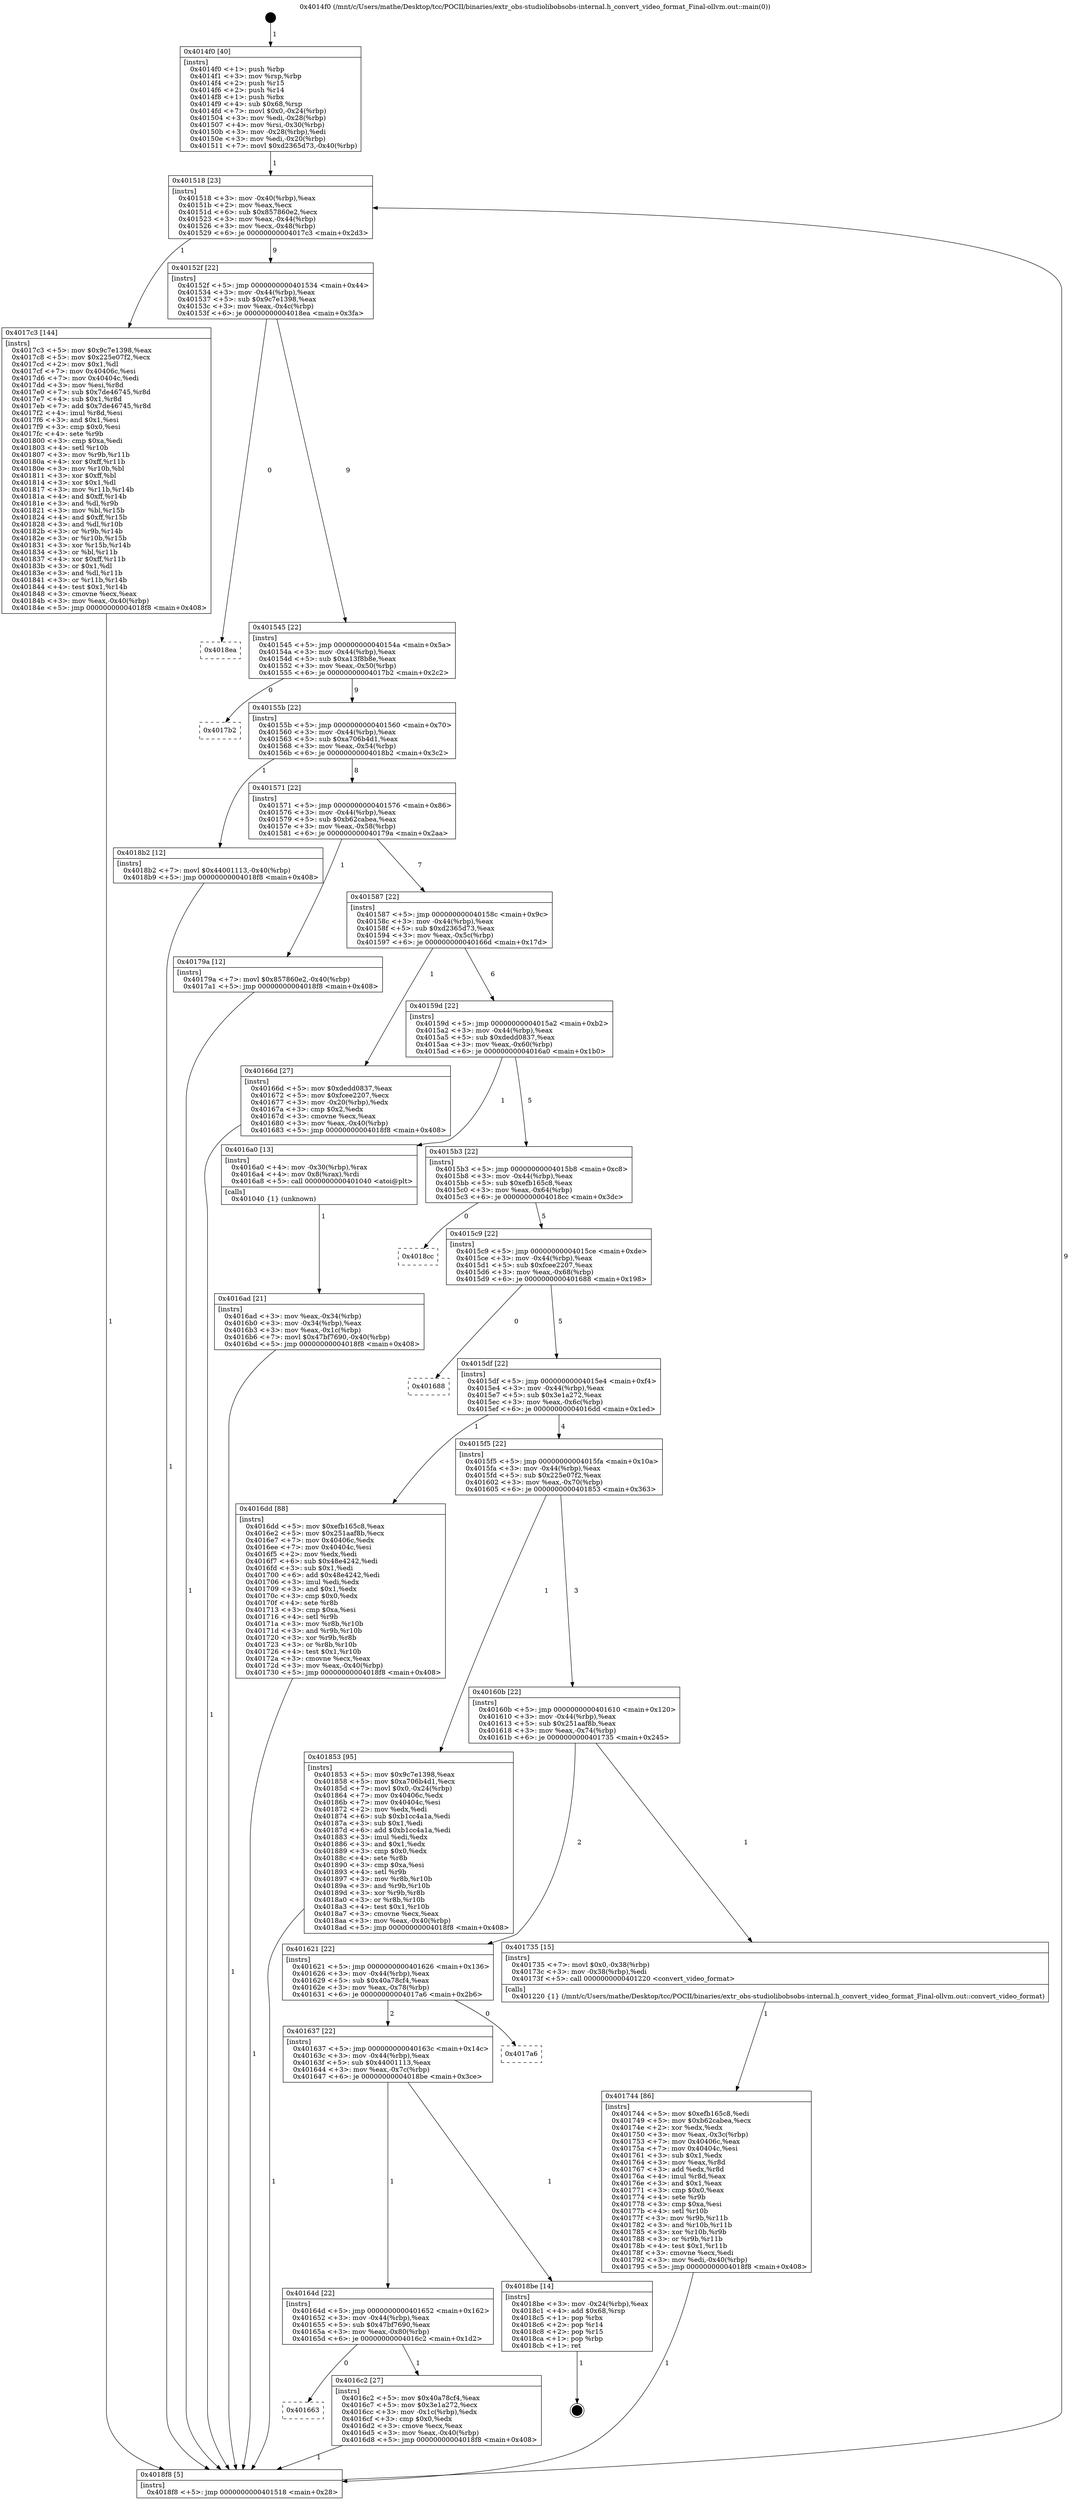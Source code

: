 digraph "0x4014f0" {
  label = "0x4014f0 (/mnt/c/Users/mathe/Desktop/tcc/POCII/binaries/extr_obs-studiolibobsobs-internal.h_convert_video_format_Final-ollvm.out::main(0))"
  labelloc = "t"
  node[shape=record]

  Entry [label="",width=0.3,height=0.3,shape=circle,fillcolor=black,style=filled]
  "0x401518" [label="{
     0x401518 [23]\l
     | [instrs]\l
     &nbsp;&nbsp;0x401518 \<+3\>: mov -0x40(%rbp),%eax\l
     &nbsp;&nbsp;0x40151b \<+2\>: mov %eax,%ecx\l
     &nbsp;&nbsp;0x40151d \<+6\>: sub $0x857860e2,%ecx\l
     &nbsp;&nbsp;0x401523 \<+3\>: mov %eax,-0x44(%rbp)\l
     &nbsp;&nbsp;0x401526 \<+3\>: mov %ecx,-0x48(%rbp)\l
     &nbsp;&nbsp;0x401529 \<+6\>: je 00000000004017c3 \<main+0x2d3\>\l
  }"]
  "0x4017c3" [label="{
     0x4017c3 [144]\l
     | [instrs]\l
     &nbsp;&nbsp;0x4017c3 \<+5\>: mov $0x9c7e1398,%eax\l
     &nbsp;&nbsp;0x4017c8 \<+5\>: mov $0x225e07f2,%ecx\l
     &nbsp;&nbsp;0x4017cd \<+2\>: mov $0x1,%dl\l
     &nbsp;&nbsp;0x4017cf \<+7\>: mov 0x40406c,%esi\l
     &nbsp;&nbsp;0x4017d6 \<+7\>: mov 0x40404c,%edi\l
     &nbsp;&nbsp;0x4017dd \<+3\>: mov %esi,%r8d\l
     &nbsp;&nbsp;0x4017e0 \<+7\>: sub $0x7de46745,%r8d\l
     &nbsp;&nbsp;0x4017e7 \<+4\>: sub $0x1,%r8d\l
     &nbsp;&nbsp;0x4017eb \<+7\>: add $0x7de46745,%r8d\l
     &nbsp;&nbsp;0x4017f2 \<+4\>: imul %r8d,%esi\l
     &nbsp;&nbsp;0x4017f6 \<+3\>: and $0x1,%esi\l
     &nbsp;&nbsp;0x4017f9 \<+3\>: cmp $0x0,%esi\l
     &nbsp;&nbsp;0x4017fc \<+4\>: sete %r9b\l
     &nbsp;&nbsp;0x401800 \<+3\>: cmp $0xa,%edi\l
     &nbsp;&nbsp;0x401803 \<+4\>: setl %r10b\l
     &nbsp;&nbsp;0x401807 \<+3\>: mov %r9b,%r11b\l
     &nbsp;&nbsp;0x40180a \<+4\>: xor $0xff,%r11b\l
     &nbsp;&nbsp;0x40180e \<+3\>: mov %r10b,%bl\l
     &nbsp;&nbsp;0x401811 \<+3\>: xor $0xff,%bl\l
     &nbsp;&nbsp;0x401814 \<+3\>: xor $0x1,%dl\l
     &nbsp;&nbsp;0x401817 \<+3\>: mov %r11b,%r14b\l
     &nbsp;&nbsp;0x40181a \<+4\>: and $0xff,%r14b\l
     &nbsp;&nbsp;0x40181e \<+3\>: and %dl,%r9b\l
     &nbsp;&nbsp;0x401821 \<+3\>: mov %bl,%r15b\l
     &nbsp;&nbsp;0x401824 \<+4\>: and $0xff,%r15b\l
     &nbsp;&nbsp;0x401828 \<+3\>: and %dl,%r10b\l
     &nbsp;&nbsp;0x40182b \<+3\>: or %r9b,%r14b\l
     &nbsp;&nbsp;0x40182e \<+3\>: or %r10b,%r15b\l
     &nbsp;&nbsp;0x401831 \<+3\>: xor %r15b,%r14b\l
     &nbsp;&nbsp;0x401834 \<+3\>: or %bl,%r11b\l
     &nbsp;&nbsp;0x401837 \<+4\>: xor $0xff,%r11b\l
     &nbsp;&nbsp;0x40183b \<+3\>: or $0x1,%dl\l
     &nbsp;&nbsp;0x40183e \<+3\>: and %dl,%r11b\l
     &nbsp;&nbsp;0x401841 \<+3\>: or %r11b,%r14b\l
     &nbsp;&nbsp;0x401844 \<+4\>: test $0x1,%r14b\l
     &nbsp;&nbsp;0x401848 \<+3\>: cmovne %ecx,%eax\l
     &nbsp;&nbsp;0x40184b \<+3\>: mov %eax,-0x40(%rbp)\l
     &nbsp;&nbsp;0x40184e \<+5\>: jmp 00000000004018f8 \<main+0x408\>\l
  }"]
  "0x40152f" [label="{
     0x40152f [22]\l
     | [instrs]\l
     &nbsp;&nbsp;0x40152f \<+5\>: jmp 0000000000401534 \<main+0x44\>\l
     &nbsp;&nbsp;0x401534 \<+3\>: mov -0x44(%rbp),%eax\l
     &nbsp;&nbsp;0x401537 \<+5\>: sub $0x9c7e1398,%eax\l
     &nbsp;&nbsp;0x40153c \<+3\>: mov %eax,-0x4c(%rbp)\l
     &nbsp;&nbsp;0x40153f \<+6\>: je 00000000004018ea \<main+0x3fa\>\l
  }"]
  Exit [label="",width=0.3,height=0.3,shape=circle,fillcolor=black,style=filled,peripheries=2]
  "0x4018ea" [label="{
     0x4018ea\l
  }", style=dashed]
  "0x401545" [label="{
     0x401545 [22]\l
     | [instrs]\l
     &nbsp;&nbsp;0x401545 \<+5\>: jmp 000000000040154a \<main+0x5a\>\l
     &nbsp;&nbsp;0x40154a \<+3\>: mov -0x44(%rbp),%eax\l
     &nbsp;&nbsp;0x40154d \<+5\>: sub $0xa13f8b8e,%eax\l
     &nbsp;&nbsp;0x401552 \<+3\>: mov %eax,-0x50(%rbp)\l
     &nbsp;&nbsp;0x401555 \<+6\>: je 00000000004017b2 \<main+0x2c2\>\l
  }"]
  "0x401744" [label="{
     0x401744 [86]\l
     | [instrs]\l
     &nbsp;&nbsp;0x401744 \<+5\>: mov $0xefb165c8,%edi\l
     &nbsp;&nbsp;0x401749 \<+5\>: mov $0xb62cabea,%ecx\l
     &nbsp;&nbsp;0x40174e \<+2\>: xor %edx,%edx\l
     &nbsp;&nbsp;0x401750 \<+3\>: mov %eax,-0x3c(%rbp)\l
     &nbsp;&nbsp;0x401753 \<+7\>: mov 0x40406c,%eax\l
     &nbsp;&nbsp;0x40175a \<+7\>: mov 0x40404c,%esi\l
     &nbsp;&nbsp;0x401761 \<+3\>: sub $0x1,%edx\l
     &nbsp;&nbsp;0x401764 \<+3\>: mov %eax,%r8d\l
     &nbsp;&nbsp;0x401767 \<+3\>: add %edx,%r8d\l
     &nbsp;&nbsp;0x40176a \<+4\>: imul %r8d,%eax\l
     &nbsp;&nbsp;0x40176e \<+3\>: and $0x1,%eax\l
     &nbsp;&nbsp;0x401771 \<+3\>: cmp $0x0,%eax\l
     &nbsp;&nbsp;0x401774 \<+4\>: sete %r9b\l
     &nbsp;&nbsp;0x401778 \<+3\>: cmp $0xa,%esi\l
     &nbsp;&nbsp;0x40177b \<+4\>: setl %r10b\l
     &nbsp;&nbsp;0x40177f \<+3\>: mov %r9b,%r11b\l
     &nbsp;&nbsp;0x401782 \<+3\>: and %r10b,%r11b\l
     &nbsp;&nbsp;0x401785 \<+3\>: xor %r10b,%r9b\l
     &nbsp;&nbsp;0x401788 \<+3\>: or %r9b,%r11b\l
     &nbsp;&nbsp;0x40178b \<+4\>: test $0x1,%r11b\l
     &nbsp;&nbsp;0x40178f \<+3\>: cmovne %ecx,%edi\l
     &nbsp;&nbsp;0x401792 \<+3\>: mov %edi,-0x40(%rbp)\l
     &nbsp;&nbsp;0x401795 \<+5\>: jmp 00000000004018f8 \<main+0x408\>\l
  }"]
  "0x4017b2" [label="{
     0x4017b2\l
  }", style=dashed]
  "0x40155b" [label="{
     0x40155b [22]\l
     | [instrs]\l
     &nbsp;&nbsp;0x40155b \<+5\>: jmp 0000000000401560 \<main+0x70\>\l
     &nbsp;&nbsp;0x401560 \<+3\>: mov -0x44(%rbp),%eax\l
     &nbsp;&nbsp;0x401563 \<+5\>: sub $0xa706b4d1,%eax\l
     &nbsp;&nbsp;0x401568 \<+3\>: mov %eax,-0x54(%rbp)\l
     &nbsp;&nbsp;0x40156b \<+6\>: je 00000000004018b2 \<main+0x3c2\>\l
  }"]
  "0x401663" [label="{
     0x401663\l
  }", style=dashed]
  "0x4018b2" [label="{
     0x4018b2 [12]\l
     | [instrs]\l
     &nbsp;&nbsp;0x4018b2 \<+7\>: movl $0x44001113,-0x40(%rbp)\l
     &nbsp;&nbsp;0x4018b9 \<+5\>: jmp 00000000004018f8 \<main+0x408\>\l
  }"]
  "0x401571" [label="{
     0x401571 [22]\l
     | [instrs]\l
     &nbsp;&nbsp;0x401571 \<+5\>: jmp 0000000000401576 \<main+0x86\>\l
     &nbsp;&nbsp;0x401576 \<+3\>: mov -0x44(%rbp),%eax\l
     &nbsp;&nbsp;0x401579 \<+5\>: sub $0xb62cabea,%eax\l
     &nbsp;&nbsp;0x40157e \<+3\>: mov %eax,-0x58(%rbp)\l
     &nbsp;&nbsp;0x401581 \<+6\>: je 000000000040179a \<main+0x2aa\>\l
  }"]
  "0x4016c2" [label="{
     0x4016c2 [27]\l
     | [instrs]\l
     &nbsp;&nbsp;0x4016c2 \<+5\>: mov $0x40a78cf4,%eax\l
     &nbsp;&nbsp;0x4016c7 \<+5\>: mov $0x3e1a272,%ecx\l
     &nbsp;&nbsp;0x4016cc \<+3\>: mov -0x1c(%rbp),%edx\l
     &nbsp;&nbsp;0x4016cf \<+3\>: cmp $0x0,%edx\l
     &nbsp;&nbsp;0x4016d2 \<+3\>: cmove %ecx,%eax\l
     &nbsp;&nbsp;0x4016d5 \<+3\>: mov %eax,-0x40(%rbp)\l
     &nbsp;&nbsp;0x4016d8 \<+5\>: jmp 00000000004018f8 \<main+0x408\>\l
  }"]
  "0x40179a" [label="{
     0x40179a [12]\l
     | [instrs]\l
     &nbsp;&nbsp;0x40179a \<+7\>: movl $0x857860e2,-0x40(%rbp)\l
     &nbsp;&nbsp;0x4017a1 \<+5\>: jmp 00000000004018f8 \<main+0x408\>\l
  }"]
  "0x401587" [label="{
     0x401587 [22]\l
     | [instrs]\l
     &nbsp;&nbsp;0x401587 \<+5\>: jmp 000000000040158c \<main+0x9c\>\l
     &nbsp;&nbsp;0x40158c \<+3\>: mov -0x44(%rbp),%eax\l
     &nbsp;&nbsp;0x40158f \<+5\>: sub $0xd2365d73,%eax\l
     &nbsp;&nbsp;0x401594 \<+3\>: mov %eax,-0x5c(%rbp)\l
     &nbsp;&nbsp;0x401597 \<+6\>: je 000000000040166d \<main+0x17d\>\l
  }"]
  "0x40164d" [label="{
     0x40164d [22]\l
     | [instrs]\l
     &nbsp;&nbsp;0x40164d \<+5\>: jmp 0000000000401652 \<main+0x162\>\l
     &nbsp;&nbsp;0x401652 \<+3\>: mov -0x44(%rbp),%eax\l
     &nbsp;&nbsp;0x401655 \<+5\>: sub $0x47bf7690,%eax\l
     &nbsp;&nbsp;0x40165a \<+3\>: mov %eax,-0x80(%rbp)\l
     &nbsp;&nbsp;0x40165d \<+6\>: je 00000000004016c2 \<main+0x1d2\>\l
  }"]
  "0x40166d" [label="{
     0x40166d [27]\l
     | [instrs]\l
     &nbsp;&nbsp;0x40166d \<+5\>: mov $0xdedd0837,%eax\l
     &nbsp;&nbsp;0x401672 \<+5\>: mov $0xfcee2207,%ecx\l
     &nbsp;&nbsp;0x401677 \<+3\>: mov -0x20(%rbp),%edx\l
     &nbsp;&nbsp;0x40167a \<+3\>: cmp $0x2,%edx\l
     &nbsp;&nbsp;0x40167d \<+3\>: cmovne %ecx,%eax\l
     &nbsp;&nbsp;0x401680 \<+3\>: mov %eax,-0x40(%rbp)\l
     &nbsp;&nbsp;0x401683 \<+5\>: jmp 00000000004018f8 \<main+0x408\>\l
  }"]
  "0x40159d" [label="{
     0x40159d [22]\l
     | [instrs]\l
     &nbsp;&nbsp;0x40159d \<+5\>: jmp 00000000004015a2 \<main+0xb2\>\l
     &nbsp;&nbsp;0x4015a2 \<+3\>: mov -0x44(%rbp),%eax\l
     &nbsp;&nbsp;0x4015a5 \<+5\>: sub $0xdedd0837,%eax\l
     &nbsp;&nbsp;0x4015aa \<+3\>: mov %eax,-0x60(%rbp)\l
     &nbsp;&nbsp;0x4015ad \<+6\>: je 00000000004016a0 \<main+0x1b0\>\l
  }"]
  "0x4018f8" [label="{
     0x4018f8 [5]\l
     | [instrs]\l
     &nbsp;&nbsp;0x4018f8 \<+5\>: jmp 0000000000401518 \<main+0x28\>\l
  }"]
  "0x4014f0" [label="{
     0x4014f0 [40]\l
     | [instrs]\l
     &nbsp;&nbsp;0x4014f0 \<+1\>: push %rbp\l
     &nbsp;&nbsp;0x4014f1 \<+3\>: mov %rsp,%rbp\l
     &nbsp;&nbsp;0x4014f4 \<+2\>: push %r15\l
     &nbsp;&nbsp;0x4014f6 \<+2\>: push %r14\l
     &nbsp;&nbsp;0x4014f8 \<+1\>: push %rbx\l
     &nbsp;&nbsp;0x4014f9 \<+4\>: sub $0x68,%rsp\l
     &nbsp;&nbsp;0x4014fd \<+7\>: movl $0x0,-0x24(%rbp)\l
     &nbsp;&nbsp;0x401504 \<+3\>: mov %edi,-0x28(%rbp)\l
     &nbsp;&nbsp;0x401507 \<+4\>: mov %rsi,-0x30(%rbp)\l
     &nbsp;&nbsp;0x40150b \<+3\>: mov -0x28(%rbp),%edi\l
     &nbsp;&nbsp;0x40150e \<+3\>: mov %edi,-0x20(%rbp)\l
     &nbsp;&nbsp;0x401511 \<+7\>: movl $0xd2365d73,-0x40(%rbp)\l
  }"]
  "0x4018be" [label="{
     0x4018be [14]\l
     | [instrs]\l
     &nbsp;&nbsp;0x4018be \<+3\>: mov -0x24(%rbp),%eax\l
     &nbsp;&nbsp;0x4018c1 \<+4\>: add $0x68,%rsp\l
     &nbsp;&nbsp;0x4018c5 \<+1\>: pop %rbx\l
     &nbsp;&nbsp;0x4018c6 \<+2\>: pop %r14\l
     &nbsp;&nbsp;0x4018c8 \<+2\>: pop %r15\l
     &nbsp;&nbsp;0x4018ca \<+1\>: pop %rbp\l
     &nbsp;&nbsp;0x4018cb \<+1\>: ret\l
  }"]
  "0x4016a0" [label="{
     0x4016a0 [13]\l
     | [instrs]\l
     &nbsp;&nbsp;0x4016a0 \<+4\>: mov -0x30(%rbp),%rax\l
     &nbsp;&nbsp;0x4016a4 \<+4\>: mov 0x8(%rax),%rdi\l
     &nbsp;&nbsp;0x4016a8 \<+5\>: call 0000000000401040 \<atoi@plt\>\l
     | [calls]\l
     &nbsp;&nbsp;0x401040 \{1\} (unknown)\l
  }"]
  "0x4015b3" [label="{
     0x4015b3 [22]\l
     | [instrs]\l
     &nbsp;&nbsp;0x4015b3 \<+5\>: jmp 00000000004015b8 \<main+0xc8\>\l
     &nbsp;&nbsp;0x4015b8 \<+3\>: mov -0x44(%rbp),%eax\l
     &nbsp;&nbsp;0x4015bb \<+5\>: sub $0xefb165c8,%eax\l
     &nbsp;&nbsp;0x4015c0 \<+3\>: mov %eax,-0x64(%rbp)\l
     &nbsp;&nbsp;0x4015c3 \<+6\>: je 00000000004018cc \<main+0x3dc\>\l
  }"]
  "0x4016ad" [label="{
     0x4016ad [21]\l
     | [instrs]\l
     &nbsp;&nbsp;0x4016ad \<+3\>: mov %eax,-0x34(%rbp)\l
     &nbsp;&nbsp;0x4016b0 \<+3\>: mov -0x34(%rbp),%eax\l
     &nbsp;&nbsp;0x4016b3 \<+3\>: mov %eax,-0x1c(%rbp)\l
     &nbsp;&nbsp;0x4016b6 \<+7\>: movl $0x47bf7690,-0x40(%rbp)\l
     &nbsp;&nbsp;0x4016bd \<+5\>: jmp 00000000004018f8 \<main+0x408\>\l
  }"]
  "0x401637" [label="{
     0x401637 [22]\l
     | [instrs]\l
     &nbsp;&nbsp;0x401637 \<+5\>: jmp 000000000040163c \<main+0x14c\>\l
     &nbsp;&nbsp;0x40163c \<+3\>: mov -0x44(%rbp),%eax\l
     &nbsp;&nbsp;0x40163f \<+5\>: sub $0x44001113,%eax\l
     &nbsp;&nbsp;0x401644 \<+3\>: mov %eax,-0x7c(%rbp)\l
     &nbsp;&nbsp;0x401647 \<+6\>: je 00000000004018be \<main+0x3ce\>\l
  }"]
  "0x4018cc" [label="{
     0x4018cc\l
  }", style=dashed]
  "0x4015c9" [label="{
     0x4015c9 [22]\l
     | [instrs]\l
     &nbsp;&nbsp;0x4015c9 \<+5\>: jmp 00000000004015ce \<main+0xde\>\l
     &nbsp;&nbsp;0x4015ce \<+3\>: mov -0x44(%rbp),%eax\l
     &nbsp;&nbsp;0x4015d1 \<+5\>: sub $0xfcee2207,%eax\l
     &nbsp;&nbsp;0x4015d6 \<+3\>: mov %eax,-0x68(%rbp)\l
     &nbsp;&nbsp;0x4015d9 \<+6\>: je 0000000000401688 \<main+0x198\>\l
  }"]
  "0x4017a6" [label="{
     0x4017a6\l
  }", style=dashed]
  "0x401688" [label="{
     0x401688\l
  }", style=dashed]
  "0x4015df" [label="{
     0x4015df [22]\l
     | [instrs]\l
     &nbsp;&nbsp;0x4015df \<+5\>: jmp 00000000004015e4 \<main+0xf4\>\l
     &nbsp;&nbsp;0x4015e4 \<+3\>: mov -0x44(%rbp),%eax\l
     &nbsp;&nbsp;0x4015e7 \<+5\>: sub $0x3e1a272,%eax\l
     &nbsp;&nbsp;0x4015ec \<+3\>: mov %eax,-0x6c(%rbp)\l
     &nbsp;&nbsp;0x4015ef \<+6\>: je 00000000004016dd \<main+0x1ed\>\l
  }"]
  "0x401621" [label="{
     0x401621 [22]\l
     | [instrs]\l
     &nbsp;&nbsp;0x401621 \<+5\>: jmp 0000000000401626 \<main+0x136\>\l
     &nbsp;&nbsp;0x401626 \<+3\>: mov -0x44(%rbp),%eax\l
     &nbsp;&nbsp;0x401629 \<+5\>: sub $0x40a78cf4,%eax\l
     &nbsp;&nbsp;0x40162e \<+3\>: mov %eax,-0x78(%rbp)\l
     &nbsp;&nbsp;0x401631 \<+6\>: je 00000000004017a6 \<main+0x2b6\>\l
  }"]
  "0x4016dd" [label="{
     0x4016dd [88]\l
     | [instrs]\l
     &nbsp;&nbsp;0x4016dd \<+5\>: mov $0xefb165c8,%eax\l
     &nbsp;&nbsp;0x4016e2 \<+5\>: mov $0x251aaf8b,%ecx\l
     &nbsp;&nbsp;0x4016e7 \<+7\>: mov 0x40406c,%edx\l
     &nbsp;&nbsp;0x4016ee \<+7\>: mov 0x40404c,%esi\l
     &nbsp;&nbsp;0x4016f5 \<+2\>: mov %edx,%edi\l
     &nbsp;&nbsp;0x4016f7 \<+6\>: sub $0x48e4242,%edi\l
     &nbsp;&nbsp;0x4016fd \<+3\>: sub $0x1,%edi\l
     &nbsp;&nbsp;0x401700 \<+6\>: add $0x48e4242,%edi\l
     &nbsp;&nbsp;0x401706 \<+3\>: imul %edi,%edx\l
     &nbsp;&nbsp;0x401709 \<+3\>: and $0x1,%edx\l
     &nbsp;&nbsp;0x40170c \<+3\>: cmp $0x0,%edx\l
     &nbsp;&nbsp;0x40170f \<+4\>: sete %r8b\l
     &nbsp;&nbsp;0x401713 \<+3\>: cmp $0xa,%esi\l
     &nbsp;&nbsp;0x401716 \<+4\>: setl %r9b\l
     &nbsp;&nbsp;0x40171a \<+3\>: mov %r8b,%r10b\l
     &nbsp;&nbsp;0x40171d \<+3\>: and %r9b,%r10b\l
     &nbsp;&nbsp;0x401720 \<+3\>: xor %r9b,%r8b\l
     &nbsp;&nbsp;0x401723 \<+3\>: or %r8b,%r10b\l
     &nbsp;&nbsp;0x401726 \<+4\>: test $0x1,%r10b\l
     &nbsp;&nbsp;0x40172a \<+3\>: cmovne %ecx,%eax\l
     &nbsp;&nbsp;0x40172d \<+3\>: mov %eax,-0x40(%rbp)\l
     &nbsp;&nbsp;0x401730 \<+5\>: jmp 00000000004018f8 \<main+0x408\>\l
  }"]
  "0x4015f5" [label="{
     0x4015f5 [22]\l
     | [instrs]\l
     &nbsp;&nbsp;0x4015f5 \<+5\>: jmp 00000000004015fa \<main+0x10a\>\l
     &nbsp;&nbsp;0x4015fa \<+3\>: mov -0x44(%rbp),%eax\l
     &nbsp;&nbsp;0x4015fd \<+5\>: sub $0x225e07f2,%eax\l
     &nbsp;&nbsp;0x401602 \<+3\>: mov %eax,-0x70(%rbp)\l
     &nbsp;&nbsp;0x401605 \<+6\>: je 0000000000401853 \<main+0x363\>\l
  }"]
  "0x401735" [label="{
     0x401735 [15]\l
     | [instrs]\l
     &nbsp;&nbsp;0x401735 \<+7\>: movl $0x0,-0x38(%rbp)\l
     &nbsp;&nbsp;0x40173c \<+3\>: mov -0x38(%rbp),%edi\l
     &nbsp;&nbsp;0x40173f \<+5\>: call 0000000000401220 \<convert_video_format\>\l
     | [calls]\l
     &nbsp;&nbsp;0x401220 \{1\} (/mnt/c/Users/mathe/Desktop/tcc/POCII/binaries/extr_obs-studiolibobsobs-internal.h_convert_video_format_Final-ollvm.out::convert_video_format)\l
  }"]
  "0x401853" [label="{
     0x401853 [95]\l
     | [instrs]\l
     &nbsp;&nbsp;0x401853 \<+5\>: mov $0x9c7e1398,%eax\l
     &nbsp;&nbsp;0x401858 \<+5\>: mov $0xa706b4d1,%ecx\l
     &nbsp;&nbsp;0x40185d \<+7\>: movl $0x0,-0x24(%rbp)\l
     &nbsp;&nbsp;0x401864 \<+7\>: mov 0x40406c,%edx\l
     &nbsp;&nbsp;0x40186b \<+7\>: mov 0x40404c,%esi\l
     &nbsp;&nbsp;0x401872 \<+2\>: mov %edx,%edi\l
     &nbsp;&nbsp;0x401874 \<+6\>: sub $0xb1cc4a1a,%edi\l
     &nbsp;&nbsp;0x40187a \<+3\>: sub $0x1,%edi\l
     &nbsp;&nbsp;0x40187d \<+6\>: add $0xb1cc4a1a,%edi\l
     &nbsp;&nbsp;0x401883 \<+3\>: imul %edi,%edx\l
     &nbsp;&nbsp;0x401886 \<+3\>: and $0x1,%edx\l
     &nbsp;&nbsp;0x401889 \<+3\>: cmp $0x0,%edx\l
     &nbsp;&nbsp;0x40188c \<+4\>: sete %r8b\l
     &nbsp;&nbsp;0x401890 \<+3\>: cmp $0xa,%esi\l
     &nbsp;&nbsp;0x401893 \<+4\>: setl %r9b\l
     &nbsp;&nbsp;0x401897 \<+3\>: mov %r8b,%r10b\l
     &nbsp;&nbsp;0x40189a \<+3\>: and %r9b,%r10b\l
     &nbsp;&nbsp;0x40189d \<+3\>: xor %r9b,%r8b\l
     &nbsp;&nbsp;0x4018a0 \<+3\>: or %r8b,%r10b\l
     &nbsp;&nbsp;0x4018a3 \<+4\>: test $0x1,%r10b\l
     &nbsp;&nbsp;0x4018a7 \<+3\>: cmovne %ecx,%eax\l
     &nbsp;&nbsp;0x4018aa \<+3\>: mov %eax,-0x40(%rbp)\l
     &nbsp;&nbsp;0x4018ad \<+5\>: jmp 00000000004018f8 \<main+0x408\>\l
  }"]
  "0x40160b" [label="{
     0x40160b [22]\l
     | [instrs]\l
     &nbsp;&nbsp;0x40160b \<+5\>: jmp 0000000000401610 \<main+0x120\>\l
     &nbsp;&nbsp;0x401610 \<+3\>: mov -0x44(%rbp),%eax\l
     &nbsp;&nbsp;0x401613 \<+5\>: sub $0x251aaf8b,%eax\l
     &nbsp;&nbsp;0x401618 \<+3\>: mov %eax,-0x74(%rbp)\l
     &nbsp;&nbsp;0x40161b \<+6\>: je 0000000000401735 \<main+0x245\>\l
  }"]
  Entry -> "0x4014f0" [label=" 1"]
  "0x401518" -> "0x4017c3" [label=" 1"]
  "0x401518" -> "0x40152f" [label=" 9"]
  "0x4018be" -> Exit [label=" 1"]
  "0x40152f" -> "0x4018ea" [label=" 0"]
  "0x40152f" -> "0x401545" [label=" 9"]
  "0x4018b2" -> "0x4018f8" [label=" 1"]
  "0x401545" -> "0x4017b2" [label=" 0"]
  "0x401545" -> "0x40155b" [label=" 9"]
  "0x401853" -> "0x4018f8" [label=" 1"]
  "0x40155b" -> "0x4018b2" [label=" 1"]
  "0x40155b" -> "0x401571" [label=" 8"]
  "0x4017c3" -> "0x4018f8" [label=" 1"]
  "0x401571" -> "0x40179a" [label=" 1"]
  "0x401571" -> "0x401587" [label=" 7"]
  "0x40179a" -> "0x4018f8" [label=" 1"]
  "0x401587" -> "0x40166d" [label=" 1"]
  "0x401587" -> "0x40159d" [label=" 6"]
  "0x40166d" -> "0x4018f8" [label=" 1"]
  "0x4014f0" -> "0x401518" [label=" 1"]
  "0x4018f8" -> "0x401518" [label=" 9"]
  "0x401735" -> "0x401744" [label=" 1"]
  "0x40159d" -> "0x4016a0" [label=" 1"]
  "0x40159d" -> "0x4015b3" [label=" 5"]
  "0x4016a0" -> "0x4016ad" [label=" 1"]
  "0x4016ad" -> "0x4018f8" [label=" 1"]
  "0x4016dd" -> "0x4018f8" [label=" 1"]
  "0x4015b3" -> "0x4018cc" [label=" 0"]
  "0x4015b3" -> "0x4015c9" [label=" 5"]
  "0x40164d" -> "0x401663" [label=" 0"]
  "0x4015c9" -> "0x401688" [label=" 0"]
  "0x4015c9" -> "0x4015df" [label=" 5"]
  "0x40164d" -> "0x4016c2" [label=" 1"]
  "0x4015df" -> "0x4016dd" [label=" 1"]
  "0x4015df" -> "0x4015f5" [label=" 4"]
  "0x401637" -> "0x40164d" [label=" 1"]
  "0x4015f5" -> "0x401853" [label=" 1"]
  "0x4015f5" -> "0x40160b" [label=" 3"]
  "0x401637" -> "0x4018be" [label=" 1"]
  "0x40160b" -> "0x401735" [label=" 1"]
  "0x40160b" -> "0x401621" [label=" 2"]
  "0x401744" -> "0x4018f8" [label=" 1"]
  "0x401621" -> "0x4017a6" [label=" 0"]
  "0x401621" -> "0x401637" [label=" 2"]
  "0x4016c2" -> "0x4018f8" [label=" 1"]
}
